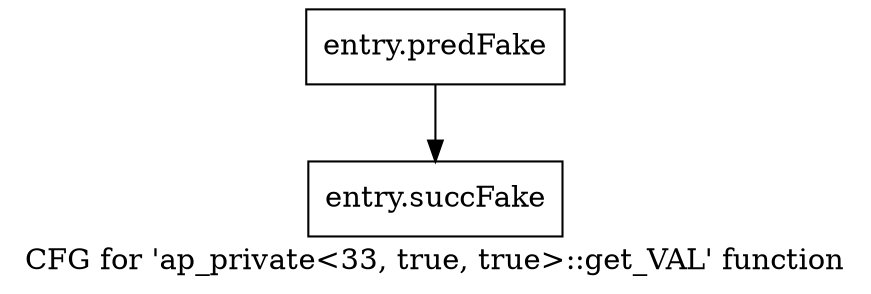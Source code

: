 digraph "CFG for 'ap_private\<33, true, true\>::get_VAL' function" {
	label="CFG for 'ap_private\<33, true, true\>::get_VAL' function";

	Node0x592cae0 [shape=record,filename="",linenumber="",label="{entry.predFake}"];
	Node0x592cae0 -> Node0x5ac7850[ callList="" memoryops="" filename="/home/omerfaruk/tools/Xilinx/Vitis_HLS/2023.2/include/etc/ap_private.h" execusionnum="39"];
	Node0x5ac7850 [shape=record,filename="/home/omerfaruk/tools/Xilinx/Vitis_HLS/2023.2/include/etc/ap_private.h",linenumber="1389",label="{entry.succFake}"];
}
